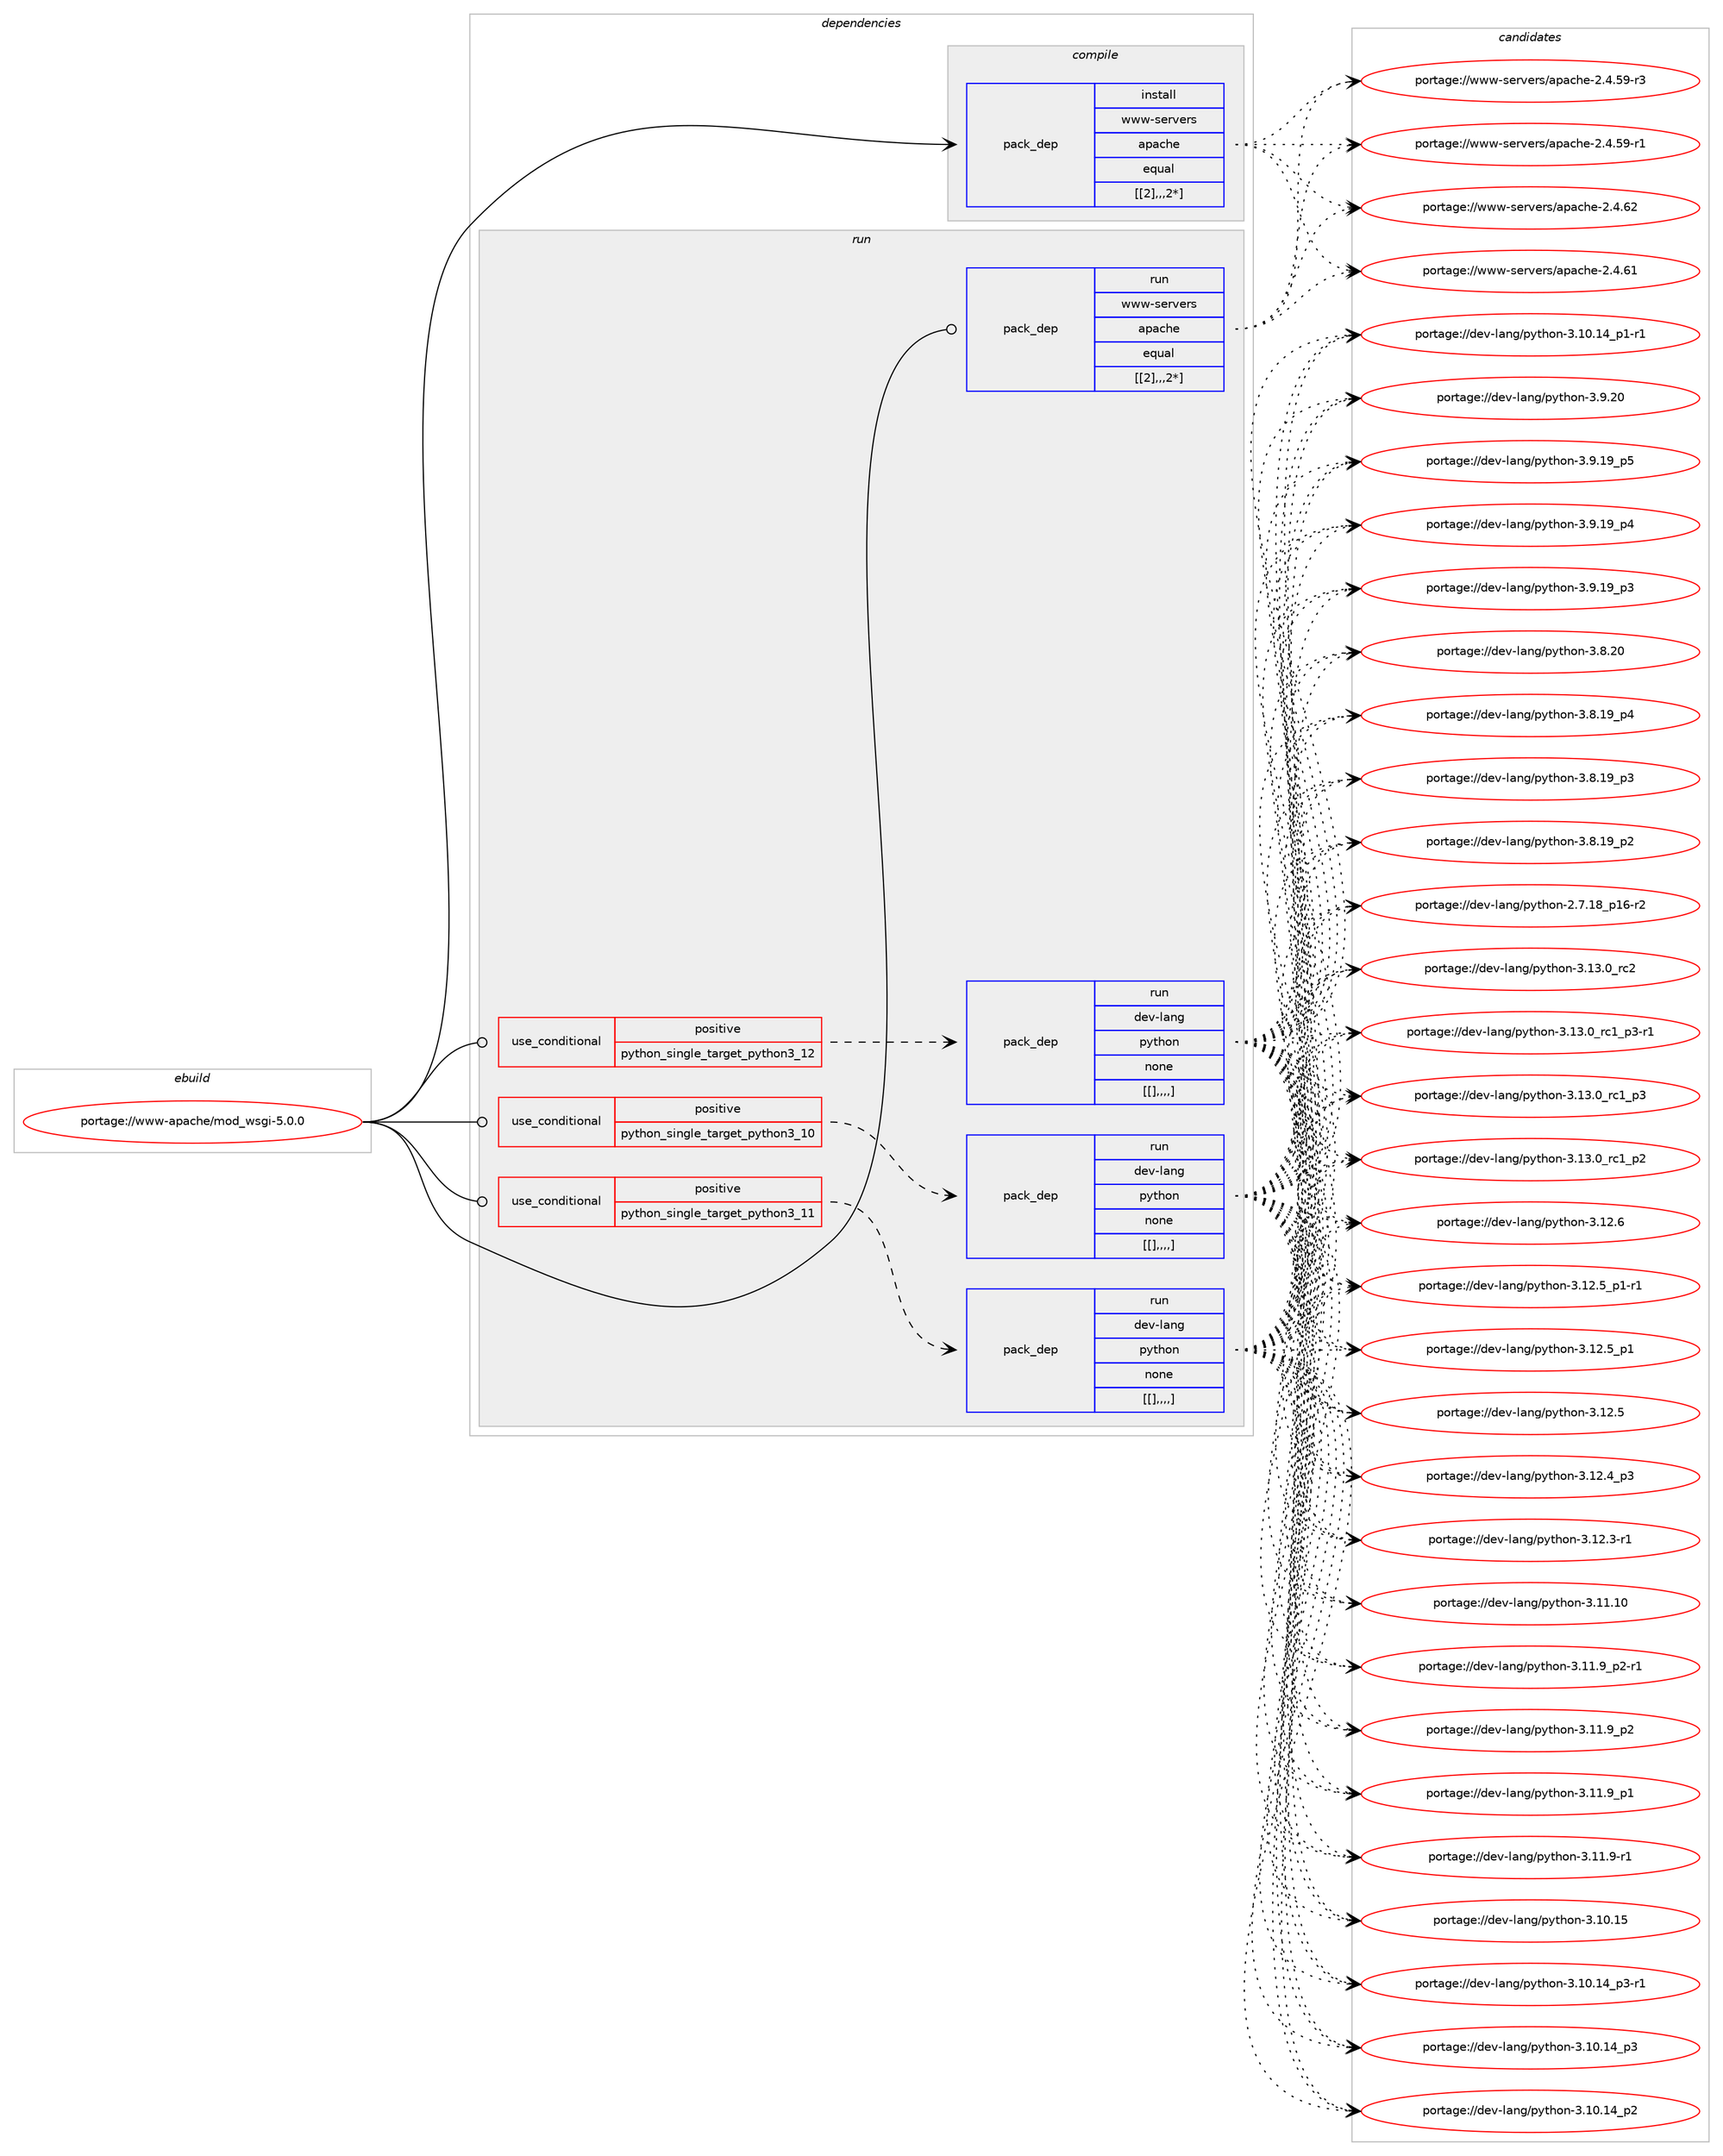 digraph prolog {

# *************
# Graph options
# *************

newrank=true;
concentrate=true;
compound=true;
graph [rankdir=LR,fontname=Helvetica,fontsize=10,ranksep=1.5];#, ranksep=2.5, nodesep=0.2];
edge  [arrowhead=vee];
node  [fontname=Helvetica,fontsize=10];

# **********
# The ebuild
# **********

subgraph cluster_leftcol {
color=gray;
label=<<i>ebuild</i>>;
id [label="portage://www-apache/mod_wsgi-5.0.0", color=red, width=4, href="../www-apache/mod_wsgi-5.0.0.svg"];
}

# ****************
# The dependencies
# ****************

subgraph cluster_midcol {
color=gray;
label=<<i>dependencies</i>>;
subgraph cluster_compile {
fillcolor="#eeeeee";
style=filled;
label=<<i>compile</i>>;
subgraph pack337213 {
dependency464097 [label=<<TABLE BORDER="0" CELLBORDER="1" CELLSPACING="0" CELLPADDING="4" WIDTH="220"><TR><TD ROWSPAN="6" CELLPADDING="30">pack_dep</TD></TR><TR><TD WIDTH="110">install</TD></TR><TR><TD>www-servers</TD></TR><TR><TD>apache</TD></TR><TR><TD>equal</TD></TR><TR><TD>[[2],,,2*]</TD></TR></TABLE>>, shape=none, color=blue];
}
id:e -> dependency464097:w [weight=20,style="solid",arrowhead="vee"];
}
subgraph cluster_compileandrun {
fillcolor="#eeeeee";
style=filled;
label=<<i>compile and run</i>>;
}
subgraph cluster_run {
fillcolor="#eeeeee";
style=filled;
label=<<i>run</i>>;
subgraph cond123515 {
dependency464098 [label=<<TABLE BORDER="0" CELLBORDER="1" CELLSPACING="0" CELLPADDING="4"><TR><TD ROWSPAN="3" CELLPADDING="10">use_conditional</TD></TR><TR><TD>positive</TD></TR><TR><TD>python_single_target_python3_10</TD></TR></TABLE>>, shape=none, color=red];
subgraph pack337214 {
dependency464099 [label=<<TABLE BORDER="0" CELLBORDER="1" CELLSPACING="0" CELLPADDING="4" WIDTH="220"><TR><TD ROWSPAN="6" CELLPADDING="30">pack_dep</TD></TR><TR><TD WIDTH="110">run</TD></TR><TR><TD>dev-lang</TD></TR><TR><TD>python</TD></TR><TR><TD>none</TD></TR><TR><TD>[[],,,,]</TD></TR></TABLE>>, shape=none, color=blue];
}
dependency464098:e -> dependency464099:w [weight=20,style="dashed",arrowhead="vee"];
}
id:e -> dependency464098:w [weight=20,style="solid",arrowhead="odot"];
subgraph cond123516 {
dependency464100 [label=<<TABLE BORDER="0" CELLBORDER="1" CELLSPACING="0" CELLPADDING="4"><TR><TD ROWSPAN="3" CELLPADDING="10">use_conditional</TD></TR><TR><TD>positive</TD></TR><TR><TD>python_single_target_python3_11</TD></TR></TABLE>>, shape=none, color=red];
subgraph pack337215 {
dependency464101 [label=<<TABLE BORDER="0" CELLBORDER="1" CELLSPACING="0" CELLPADDING="4" WIDTH="220"><TR><TD ROWSPAN="6" CELLPADDING="30">pack_dep</TD></TR><TR><TD WIDTH="110">run</TD></TR><TR><TD>dev-lang</TD></TR><TR><TD>python</TD></TR><TR><TD>none</TD></TR><TR><TD>[[],,,,]</TD></TR></TABLE>>, shape=none, color=blue];
}
dependency464100:e -> dependency464101:w [weight=20,style="dashed",arrowhead="vee"];
}
id:e -> dependency464100:w [weight=20,style="solid",arrowhead="odot"];
subgraph cond123517 {
dependency464102 [label=<<TABLE BORDER="0" CELLBORDER="1" CELLSPACING="0" CELLPADDING="4"><TR><TD ROWSPAN="3" CELLPADDING="10">use_conditional</TD></TR><TR><TD>positive</TD></TR><TR><TD>python_single_target_python3_12</TD></TR></TABLE>>, shape=none, color=red];
subgraph pack337216 {
dependency464103 [label=<<TABLE BORDER="0" CELLBORDER="1" CELLSPACING="0" CELLPADDING="4" WIDTH="220"><TR><TD ROWSPAN="6" CELLPADDING="30">pack_dep</TD></TR><TR><TD WIDTH="110">run</TD></TR><TR><TD>dev-lang</TD></TR><TR><TD>python</TD></TR><TR><TD>none</TD></TR><TR><TD>[[],,,,]</TD></TR></TABLE>>, shape=none, color=blue];
}
dependency464102:e -> dependency464103:w [weight=20,style="dashed",arrowhead="vee"];
}
id:e -> dependency464102:w [weight=20,style="solid",arrowhead="odot"];
subgraph pack337217 {
dependency464104 [label=<<TABLE BORDER="0" CELLBORDER="1" CELLSPACING="0" CELLPADDING="4" WIDTH="220"><TR><TD ROWSPAN="6" CELLPADDING="30">pack_dep</TD></TR><TR><TD WIDTH="110">run</TD></TR><TR><TD>www-servers</TD></TR><TR><TD>apache</TD></TR><TR><TD>equal</TD></TR><TR><TD>[[2],,,2*]</TD></TR></TABLE>>, shape=none, color=blue];
}
id:e -> dependency464104:w [weight=20,style="solid",arrowhead="odot"];
}
}

# **************
# The candidates
# **************

subgraph cluster_choices {
rank=same;
color=gray;
label=<<i>candidates</i>>;

subgraph choice337213 {
color=black;
nodesep=1;
choice119119119451151011141181011141154797112979910410145504652465450 [label="portage://www-servers/apache-2.4.62", color=red, width=4,href="../www-servers/apache-2.4.62.svg"];
choice119119119451151011141181011141154797112979910410145504652465449 [label="portage://www-servers/apache-2.4.61", color=red, width=4,href="../www-servers/apache-2.4.61.svg"];
choice1191191194511510111411810111411547971129799104101455046524653574511451 [label="portage://www-servers/apache-2.4.59-r3", color=red, width=4,href="../www-servers/apache-2.4.59-r3.svg"];
choice1191191194511510111411810111411547971129799104101455046524653574511449 [label="portage://www-servers/apache-2.4.59-r1", color=red, width=4,href="../www-servers/apache-2.4.59-r1.svg"];
dependency464097:e -> choice119119119451151011141181011141154797112979910410145504652465450:w [style=dotted,weight="100"];
dependency464097:e -> choice119119119451151011141181011141154797112979910410145504652465449:w [style=dotted,weight="100"];
dependency464097:e -> choice1191191194511510111411810111411547971129799104101455046524653574511451:w [style=dotted,weight="100"];
dependency464097:e -> choice1191191194511510111411810111411547971129799104101455046524653574511449:w [style=dotted,weight="100"];
}
subgraph choice337214 {
color=black;
nodesep=1;
choice10010111845108971101034711212111610411111045514649514648951149950 [label="portage://dev-lang/python-3.13.0_rc2", color=red, width=4,href="../dev-lang/python-3.13.0_rc2.svg"];
choice1001011184510897110103471121211161041111104551464951464895114994995112514511449 [label="portage://dev-lang/python-3.13.0_rc1_p3-r1", color=red, width=4,href="../dev-lang/python-3.13.0_rc1_p3-r1.svg"];
choice100101118451089711010347112121116104111110455146495146489511499499511251 [label="portage://dev-lang/python-3.13.0_rc1_p3", color=red, width=4,href="../dev-lang/python-3.13.0_rc1_p3.svg"];
choice100101118451089711010347112121116104111110455146495146489511499499511250 [label="portage://dev-lang/python-3.13.0_rc1_p2", color=red, width=4,href="../dev-lang/python-3.13.0_rc1_p2.svg"];
choice10010111845108971101034711212111610411111045514649504654 [label="portage://dev-lang/python-3.12.6", color=red, width=4,href="../dev-lang/python-3.12.6.svg"];
choice1001011184510897110103471121211161041111104551464950465395112494511449 [label="portage://dev-lang/python-3.12.5_p1-r1", color=red, width=4,href="../dev-lang/python-3.12.5_p1-r1.svg"];
choice100101118451089711010347112121116104111110455146495046539511249 [label="portage://dev-lang/python-3.12.5_p1", color=red, width=4,href="../dev-lang/python-3.12.5_p1.svg"];
choice10010111845108971101034711212111610411111045514649504653 [label="portage://dev-lang/python-3.12.5", color=red, width=4,href="../dev-lang/python-3.12.5.svg"];
choice100101118451089711010347112121116104111110455146495046529511251 [label="portage://dev-lang/python-3.12.4_p3", color=red, width=4,href="../dev-lang/python-3.12.4_p3.svg"];
choice100101118451089711010347112121116104111110455146495046514511449 [label="portage://dev-lang/python-3.12.3-r1", color=red, width=4,href="../dev-lang/python-3.12.3-r1.svg"];
choice1001011184510897110103471121211161041111104551464949464948 [label="portage://dev-lang/python-3.11.10", color=red, width=4,href="../dev-lang/python-3.11.10.svg"];
choice1001011184510897110103471121211161041111104551464949465795112504511449 [label="portage://dev-lang/python-3.11.9_p2-r1", color=red, width=4,href="../dev-lang/python-3.11.9_p2-r1.svg"];
choice100101118451089711010347112121116104111110455146494946579511250 [label="portage://dev-lang/python-3.11.9_p2", color=red, width=4,href="../dev-lang/python-3.11.9_p2.svg"];
choice100101118451089711010347112121116104111110455146494946579511249 [label="portage://dev-lang/python-3.11.9_p1", color=red, width=4,href="../dev-lang/python-3.11.9_p1.svg"];
choice100101118451089711010347112121116104111110455146494946574511449 [label="portage://dev-lang/python-3.11.9-r1", color=red, width=4,href="../dev-lang/python-3.11.9-r1.svg"];
choice1001011184510897110103471121211161041111104551464948464953 [label="portage://dev-lang/python-3.10.15", color=red, width=4,href="../dev-lang/python-3.10.15.svg"];
choice100101118451089711010347112121116104111110455146494846495295112514511449 [label="portage://dev-lang/python-3.10.14_p3-r1", color=red, width=4,href="../dev-lang/python-3.10.14_p3-r1.svg"];
choice10010111845108971101034711212111610411111045514649484649529511251 [label="portage://dev-lang/python-3.10.14_p3", color=red, width=4,href="../dev-lang/python-3.10.14_p3.svg"];
choice10010111845108971101034711212111610411111045514649484649529511250 [label="portage://dev-lang/python-3.10.14_p2", color=red, width=4,href="../dev-lang/python-3.10.14_p2.svg"];
choice100101118451089711010347112121116104111110455146494846495295112494511449 [label="portage://dev-lang/python-3.10.14_p1-r1", color=red, width=4,href="../dev-lang/python-3.10.14_p1-r1.svg"];
choice10010111845108971101034711212111610411111045514657465048 [label="portage://dev-lang/python-3.9.20", color=red, width=4,href="../dev-lang/python-3.9.20.svg"];
choice100101118451089711010347112121116104111110455146574649579511253 [label="portage://dev-lang/python-3.9.19_p5", color=red, width=4,href="../dev-lang/python-3.9.19_p5.svg"];
choice100101118451089711010347112121116104111110455146574649579511252 [label="portage://dev-lang/python-3.9.19_p4", color=red, width=4,href="../dev-lang/python-3.9.19_p4.svg"];
choice100101118451089711010347112121116104111110455146574649579511251 [label="portage://dev-lang/python-3.9.19_p3", color=red, width=4,href="../dev-lang/python-3.9.19_p3.svg"];
choice10010111845108971101034711212111610411111045514656465048 [label="portage://dev-lang/python-3.8.20", color=red, width=4,href="../dev-lang/python-3.8.20.svg"];
choice100101118451089711010347112121116104111110455146564649579511252 [label="portage://dev-lang/python-3.8.19_p4", color=red, width=4,href="../dev-lang/python-3.8.19_p4.svg"];
choice100101118451089711010347112121116104111110455146564649579511251 [label="portage://dev-lang/python-3.8.19_p3", color=red, width=4,href="../dev-lang/python-3.8.19_p3.svg"];
choice100101118451089711010347112121116104111110455146564649579511250 [label="portage://dev-lang/python-3.8.19_p2", color=red, width=4,href="../dev-lang/python-3.8.19_p2.svg"];
choice100101118451089711010347112121116104111110455046554649569511249544511450 [label="portage://dev-lang/python-2.7.18_p16-r2", color=red, width=4,href="../dev-lang/python-2.7.18_p16-r2.svg"];
dependency464099:e -> choice10010111845108971101034711212111610411111045514649514648951149950:w [style=dotted,weight="100"];
dependency464099:e -> choice1001011184510897110103471121211161041111104551464951464895114994995112514511449:w [style=dotted,weight="100"];
dependency464099:e -> choice100101118451089711010347112121116104111110455146495146489511499499511251:w [style=dotted,weight="100"];
dependency464099:e -> choice100101118451089711010347112121116104111110455146495146489511499499511250:w [style=dotted,weight="100"];
dependency464099:e -> choice10010111845108971101034711212111610411111045514649504654:w [style=dotted,weight="100"];
dependency464099:e -> choice1001011184510897110103471121211161041111104551464950465395112494511449:w [style=dotted,weight="100"];
dependency464099:e -> choice100101118451089711010347112121116104111110455146495046539511249:w [style=dotted,weight="100"];
dependency464099:e -> choice10010111845108971101034711212111610411111045514649504653:w [style=dotted,weight="100"];
dependency464099:e -> choice100101118451089711010347112121116104111110455146495046529511251:w [style=dotted,weight="100"];
dependency464099:e -> choice100101118451089711010347112121116104111110455146495046514511449:w [style=dotted,weight="100"];
dependency464099:e -> choice1001011184510897110103471121211161041111104551464949464948:w [style=dotted,weight="100"];
dependency464099:e -> choice1001011184510897110103471121211161041111104551464949465795112504511449:w [style=dotted,weight="100"];
dependency464099:e -> choice100101118451089711010347112121116104111110455146494946579511250:w [style=dotted,weight="100"];
dependency464099:e -> choice100101118451089711010347112121116104111110455146494946579511249:w [style=dotted,weight="100"];
dependency464099:e -> choice100101118451089711010347112121116104111110455146494946574511449:w [style=dotted,weight="100"];
dependency464099:e -> choice1001011184510897110103471121211161041111104551464948464953:w [style=dotted,weight="100"];
dependency464099:e -> choice100101118451089711010347112121116104111110455146494846495295112514511449:w [style=dotted,weight="100"];
dependency464099:e -> choice10010111845108971101034711212111610411111045514649484649529511251:w [style=dotted,weight="100"];
dependency464099:e -> choice10010111845108971101034711212111610411111045514649484649529511250:w [style=dotted,weight="100"];
dependency464099:e -> choice100101118451089711010347112121116104111110455146494846495295112494511449:w [style=dotted,weight="100"];
dependency464099:e -> choice10010111845108971101034711212111610411111045514657465048:w [style=dotted,weight="100"];
dependency464099:e -> choice100101118451089711010347112121116104111110455146574649579511253:w [style=dotted,weight="100"];
dependency464099:e -> choice100101118451089711010347112121116104111110455146574649579511252:w [style=dotted,weight="100"];
dependency464099:e -> choice100101118451089711010347112121116104111110455146574649579511251:w [style=dotted,weight="100"];
dependency464099:e -> choice10010111845108971101034711212111610411111045514656465048:w [style=dotted,weight="100"];
dependency464099:e -> choice100101118451089711010347112121116104111110455146564649579511252:w [style=dotted,weight="100"];
dependency464099:e -> choice100101118451089711010347112121116104111110455146564649579511251:w [style=dotted,weight="100"];
dependency464099:e -> choice100101118451089711010347112121116104111110455146564649579511250:w [style=dotted,weight="100"];
dependency464099:e -> choice100101118451089711010347112121116104111110455046554649569511249544511450:w [style=dotted,weight="100"];
}
subgraph choice337215 {
color=black;
nodesep=1;
choice10010111845108971101034711212111610411111045514649514648951149950 [label="portage://dev-lang/python-3.13.0_rc2", color=red, width=4,href="../dev-lang/python-3.13.0_rc2.svg"];
choice1001011184510897110103471121211161041111104551464951464895114994995112514511449 [label="portage://dev-lang/python-3.13.0_rc1_p3-r1", color=red, width=4,href="../dev-lang/python-3.13.0_rc1_p3-r1.svg"];
choice100101118451089711010347112121116104111110455146495146489511499499511251 [label="portage://dev-lang/python-3.13.0_rc1_p3", color=red, width=4,href="../dev-lang/python-3.13.0_rc1_p3.svg"];
choice100101118451089711010347112121116104111110455146495146489511499499511250 [label="portage://dev-lang/python-3.13.0_rc1_p2", color=red, width=4,href="../dev-lang/python-3.13.0_rc1_p2.svg"];
choice10010111845108971101034711212111610411111045514649504654 [label="portage://dev-lang/python-3.12.6", color=red, width=4,href="../dev-lang/python-3.12.6.svg"];
choice1001011184510897110103471121211161041111104551464950465395112494511449 [label="portage://dev-lang/python-3.12.5_p1-r1", color=red, width=4,href="../dev-lang/python-3.12.5_p1-r1.svg"];
choice100101118451089711010347112121116104111110455146495046539511249 [label="portage://dev-lang/python-3.12.5_p1", color=red, width=4,href="../dev-lang/python-3.12.5_p1.svg"];
choice10010111845108971101034711212111610411111045514649504653 [label="portage://dev-lang/python-3.12.5", color=red, width=4,href="../dev-lang/python-3.12.5.svg"];
choice100101118451089711010347112121116104111110455146495046529511251 [label="portage://dev-lang/python-3.12.4_p3", color=red, width=4,href="../dev-lang/python-3.12.4_p3.svg"];
choice100101118451089711010347112121116104111110455146495046514511449 [label="portage://dev-lang/python-3.12.3-r1", color=red, width=4,href="../dev-lang/python-3.12.3-r1.svg"];
choice1001011184510897110103471121211161041111104551464949464948 [label="portage://dev-lang/python-3.11.10", color=red, width=4,href="../dev-lang/python-3.11.10.svg"];
choice1001011184510897110103471121211161041111104551464949465795112504511449 [label="portage://dev-lang/python-3.11.9_p2-r1", color=red, width=4,href="../dev-lang/python-3.11.9_p2-r1.svg"];
choice100101118451089711010347112121116104111110455146494946579511250 [label="portage://dev-lang/python-3.11.9_p2", color=red, width=4,href="../dev-lang/python-3.11.9_p2.svg"];
choice100101118451089711010347112121116104111110455146494946579511249 [label="portage://dev-lang/python-3.11.9_p1", color=red, width=4,href="../dev-lang/python-3.11.9_p1.svg"];
choice100101118451089711010347112121116104111110455146494946574511449 [label="portage://dev-lang/python-3.11.9-r1", color=red, width=4,href="../dev-lang/python-3.11.9-r1.svg"];
choice1001011184510897110103471121211161041111104551464948464953 [label="portage://dev-lang/python-3.10.15", color=red, width=4,href="../dev-lang/python-3.10.15.svg"];
choice100101118451089711010347112121116104111110455146494846495295112514511449 [label="portage://dev-lang/python-3.10.14_p3-r1", color=red, width=4,href="../dev-lang/python-3.10.14_p3-r1.svg"];
choice10010111845108971101034711212111610411111045514649484649529511251 [label="portage://dev-lang/python-3.10.14_p3", color=red, width=4,href="../dev-lang/python-3.10.14_p3.svg"];
choice10010111845108971101034711212111610411111045514649484649529511250 [label="portage://dev-lang/python-3.10.14_p2", color=red, width=4,href="../dev-lang/python-3.10.14_p2.svg"];
choice100101118451089711010347112121116104111110455146494846495295112494511449 [label="portage://dev-lang/python-3.10.14_p1-r1", color=red, width=4,href="../dev-lang/python-3.10.14_p1-r1.svg"];
choice10010111845108971101034711212111610411111045514657465048 [label="portage://dev-lang/python-3.9.20", color=red, width=4,href="../dev-lang/python-3.9.20.svg"];
choice100101118451089711010347112121116104111110455146574649579511253 [label="portage://dev-lang/python-3.9.19_p5", color=red, width=4,href="../dev-lang/python-3.9.19_p5.svg"];
choice100101118451089711010347112121116104111110455146574649579511252 [label="portage://dev-lang/python-3.9.19_p4", color=red, width=4,href="../dev-lang/python-3.9.19_p4.svg"];
choice100101118451089711010347112121116104111110455146574649579511251 [label="portage://dev-lang/python-3.9.19_p3", color=red, width=4,href="../dev-lang/python-3.9.19_p3.svg"];
choice10010111845108971101034711212111610411111045514656465048 [label="portage://dev-lang/python-3.8.20", color=red, width=4,href="../dev-lang/python-3.8.20.svg"];
choice100101118451089711010347112121116104111110455146564649579511252 [label="portage://dev-lang/python-3.8.19_p4", color=red, width=4,href="../dev-lang/python-3.8.19_p4.svg"];
choice100101118451089711010347112121116104111110455146564649579511251 [label="portage://dev-lang/python-3.8.19_p3", color=red, width=4,href="../dev-lang/python-3.8.19_p3.svg"];
choice100101118451089711010347112121116104111110455146564649579511250 [label="portage://dev-lang/python-3.8.19_p2", color=red, width=4,href="../dev-lang/python-3.8.19_p2.svg"];
choice100101118451089711010347112121116104111110455046554649569511249544511450 [label="portage://dev-lang/python-2.7.18_p16-r2", color=red, width=4,href="../dev-lang/python-2.7.18_p16-r2.svg"];
dependency464101:e -> choice10010111845108971101034711212111610411111045514649514648951149950:w [style=dotted,weight="100"];
dependency464101:e -> choice1001011184510897110103471121211161041111104551464951464895114994995112514511449:w [style=dotted,weight="100"];
dependency464101:e -> choice100101118451089711010347112121116104111110455146495146489511499499511251:w [style=dotted,weight="100"];
dependency464101:e -> choice100101118451089711010347112121116104111110455146495146489511499499511250:w [style=dotted,weight="100"];
dependency464101:e -> choice10010111845108971101034711212111610411111045514649504654:w [style=dotted,weight="100"];
dependency464101:e -> choice1001011184510897110103471121211161041111104551464950465395112494511449:w [style=dotted,weight="100"];
dependency464101:e -> choice100101118451089711010347112121116104111110455146495046539511249:w [style=dotted,weight="100"];
dependency464101:e -> choice10010111845108971101034711212111610411111045514649504653:w [style=dotted,weight="100"];
dependency464101:e -> choice100101118451089711010347112121116104111110455146495046529511251:w [style=dotted,weight="100"];
dependency464101:e -> choice100101118451089711010347112121116104111110455146495046514511449:w [style=dotted,weight="100"];
dependency464101:e -> choice1001011184510897110103471121211161041111104551464949464948:w [style=dotted,weight="100"];
dependency464101:e -> choice1001011184510897110103471121211161041111104551464949465795112504511449:w [style=dotted,weight="100"];
dependency464101:e -> choice100101118451089711010347112121116104111110455146494946579511250:w [style=dotted,weight="100"];
dependency464101:e -> choice100101118451089711010347112121116104111110455146494946579511249:w [style=dotted,weight="100"];
dependency464101:e -> choice100101118451089711010347112121116104111110455146494946574511449:w [style=dotted,weight="100"];
dependency464101:e -> choice1001011184510897110103471121211161041111104551464948464953:w [style=dotted,weight="100"];
dependency464101:e -> choice100101118451089711010347112121116104111110455146494846495295112514511449:w [style=dotted,weight="100"];
dependency464101:e -> choice10010111845108971101034711212111610411111045514649484649529511251:w [style=dotted,weight="100"];
dependency464101:e -> choice10010111845108971101034711212111610411111045514649484649529511250:w [style=dotted,weight="100"];
dependency464101:e -> choice100101118451089711010347112121116104111110455146494846495295112494511449:w [style=dotted,weight="100"];
dependency464101:e -> choice10010111845108971101034711212111610411111045514657465048:w [style=dotted,weight="100"];
dependency464101:e -> choice100101118451089711010347112121116104111110455146574649579511253:w [style=dotted,weight="100"];
dependency464101:e -> choice100101118451089711010347112121116104111110455146574649579511252:w [style=dotted,weight="100"];
dependency464101:e -> choice100101118451089711010347112121116104111110455146574649579511251:w [style=dotted,weight="100"];
dependency464101:e -> choice10010111845108971101034711212111610411111045514656465048:w [style=dotted,weight="100"];
dependency464101:e -> choice100101118451089711010347112121116104111110455146564649579511252:w [style=dotted,weight="100"];
dependency464101:e -> choice100101118451089711010347112121116104111110455146564649579511251:w [style=dotted,weight="100"];
dependency464101:e -> choice100101118451089711010347112121116104111110455146564649579511250:w [style=dotted,weight="100"];
dependency464101:e -> choice100101118451089711010347112121116104111110455046554649569511249544511450:w [style=dotted,weight="100"];
}
subgraph choice337216 {
color=black;
nodesep=1;
choice10010111845108971101034711212111610411111045514649514648951149950 [label="portage://dev-lang/python-3.13.0_rc2", color=red, width=4,href="../dev-lang/python-3.13.0_rc2.svg"];
choice1001011184510897110103471121211161041111104551464951464895114994995112514511449 [label="portage://dev-lang/python-3.13.0_rc1_p3-r1", color=red, width=4,href="../dev-lang/python-3.13.0_rc1_p3-r1.svg"];
choice100101118451089711010347112121116104111110455146495146489511499499511251 [label="portage://dev-lang/python-3.13.0_rc1_p3", color=red, width=4,href="../dev-lang/python-3.13.0_rc1_p3.svg"];
choice100101118451089711010347112121116104111110455146495146489511499499511250 [label="portage://dev-lang/python-3.13.0_rc1_p2", color=red, width=4,href="../dev-lang/python-3.13.0_rc1_p2.svg"];
choice10010111845108971101034711212111610411111045514649504654 [label="portage://dev-lang/python-3.12.6", color=red, width=4,href="../dev-lang/python-3.12.6.svg"];
choice1001011184510897110103471121211161041111104551464950465395112494511449 [label="portage://dev-lang/python-3.12.5_p1-r1", color=red, width=4,href="../dev-lang/python-3.12.5_p1-r1.svg"];
choice100101118451089711010347112121116104111110455146495046539511249 [label="portage://dev-lang/python-3.12.5_p1", color=red, width=4,href="../dev-lang/python-3.12.5_p1.svg"];
choice10010111845108971101034711212111610411111045514649504653 [label="portage://dev-lang/python-3.12.5", color=red, width=4,href="../dev-lang/python-3.12.5.svg"];
choice100101118451089711010347112121116104111110455146495046529511251 [label="portage://dev-lang/python-3.12.4_p3", color=red, width=4,href="../dev-lang/python-3.12.4_p3.svg"];
choice100101118451089711010347112121116104111110455146495046514511449 [label="portage://dev-lang/python-3.12.3-r1", color=red, width=4,href="../dev-lang/python-3.12.3-r1.svg"];
choice1001011184510897110103471121211161041111104551464949464948 [label="portage://dev-lang/python-3.11.10", color=red, width=4,href="../dev-lang/python-3.11.10.svg"];
choice1001011184510897110103471121211161041111104551464949465795112504511449 [label="portage://dev-lang/python-3.11.9_p2-r1", color=red, width=4,href="../dev-lang/python-3.11.9_p2-r1.svg"];
choice100101118451089711010347112121116104111110455146494946579511250 [label="portage://dev-lang/python-3.11.9_p2", color=red, width=4,href="../dev-lang/python-3.11.9_p2.svg"];
choice100101118451089711010347112121116104111110455146494946579511249 [label="portage://dev-lang/python-3.11.9_p1", color=red, width=4,href="../dev-lang/python-3.11.9_p1.svg"];
choice100101118451089711010347112121116104111110455146494946574511449 [label="portage://dev-lang/python-3.11.9-r1", color=red, width=4,href="../dev-lang/python-3.11.9-r1.svg"];
choice1001011184510897110103471121211161041111104551464948464953 [label="portage://dev-lang/python-3.10.15", color=red, width=4,href="../dev-lang/python-3.10.15.svg"];
choice100101118451089711010347112121116104111110455146494846495295112514511449 [label="portage://dev-lang/python-3.10.14_p3-r1", color=red, width=4,href="../dev-lang/python-3.10.14_p3-r1.svg"];
choice10010111845108971101034711212111610411111045514649484649529511251 [label="portage://dev-lang/python-3.10.14_p3", color=red, width=4,href="../dev-lang/python-3.10.14_p3.svg"];
choice10010111845108971101034711212111610411111045514649484649529511250 [label="portage://dev-lang/python-3.10.14_p2", color=red, width=4,href="../dev-lang/python-3.10.14_p2.svg"];
choice100101118451089711010347112121116104111110455146494846495295112494511449 [label="portage://dev-lang/python-3.10.14_p1-r1", color=red, width=4,href="../dev-lang/python-3.10.14_p1-r1.svg"];
choice10010111845108971101034711212111610411111045514657465048 [label="portage://dev-lang/python-3.9.20", color=red, width=4,href="../dev-lang/python-3.9.20.svg"];
choice100101118451089711010347112121116104111110455146574649579511253 [label="portage://dev-lang/python-3.9.19_p5", color=red, width=4,href="../dev-lang/python-3.9.19_p5.svg"];
choice100101118451089711010347112121116104111110455146574649579511252 [label="portage://dev-lang/python-3.9.19_p4", color=red, width=4,href="../dev-lang/python-3.9.19_p4.svg"];
choice100101118451089711010347112121116104111110455146574649579511251 [label="portage://dev-lang/python-3.9.19_p3", color=red, width=4,href="../dev-lang/python-3.9.19_p3.svg"];
choice10010111845108971101034711212111610411111045514656465048 [label="portage://dev-lang/python-3.8.20", color=red, width=4,href="../dev-lang/python-3.8.20.svg"];
choice100101118451089711010347112121116104111110455146564649579511252 [label="portage://dev-lang/python-3.8.19_p4", color=red, width=4,href="../dev-lang/python-3.8.19_p4.svg"];
choice100101118451089711010347112121116104111110455146564649579511251 [label="portage://dev-lang/python-3.8.19_p3", color=red, width=4,href="../dev-lang/python-3.8.19_p3.svg"];
choice100101118451089711010347112121116104111110455146564649579511250 [label="portage://dev-lang/python-3.8.19_p2", color=red, width=4,href="../dev-lang/python-3.8.19_p2.svg"];
choice100101118451089711010347112121116104111110455046554649569511249544511450 [label="portage://dev-lang/python-2.7.18_p16-r2", color=red, width=4,href="../dev-lang/python-2.7.18_p16-r2.svg"];
dependency464103:e -> choice10010111845108971101034711212111610411111045514649514648951149950:w [style=dotted,weight="100"];
dependency464103:e -> choice1001011184510897110103471121211161041111104551464951464895114994995112514511449:w [style=dotted,weight="100"];
dependency464103:e -> choice100101118451089711010347112121116104111110455146495146489511499499511251:w [style=dotted,weight="100"];
dependency464103:e -> choice100101118451089711010347112121116104111110455146495146489511499499511250:w [style=dotted,weight="100"];
dependency464103:e -> choice10010111845108971101034711212111610411111045514649504654:w [style=dotted,weight="100"];
dependency464103:e -> choice1001011184510897110103471121211161041111104551464950465395112494511449:w [style=dotted,weight="100"];
dependency464103:e -> choice100101118451089711010347112121116104111110455146495046539511249:w [style=dotted,weight="100"];
dependency464103:e -> choice10010111845108971101034711212111610411111045514649504653:w [style=dotted,weight="100"];
dependency464103:e -> choice100101118451089711010347112121116104111110455146495046529511251:w [style=dotted,weight="100"];
dependency464103:e -> choice100101118451089711010347112121116104111110455146495046514511449:w [style=dotted,weight="100"];
dependency464103:e -> choice1001011184510897110103471121211161041111104551464949464948:w [style=dotted,weight="100"];
dependency464103:e -> choice1001011184510897110103471121211161041111104551464949465795112504511449:w [style=dotted,weight="100"];
dependency464103:e -> choice100101118451089711010347112121116104111110455146494946579511250:w [style=dotted,weight="100"];
dependency464103:e -> choice100101118451089711010347112121116104111110455146494946579511249:w [style=dotted,weight="100"];
dependency464103:e -> choice100101118451089711010347112121116104111110455146494946574511449:w [style=dotted,weight="100"];
dependency464103:e -> choice1001011184510897110103471121211161041111104551464948464953:w [style=dotted,weight="100"];
dependency464103:e -> choice100101118451089711010347112121116104111110455146494846495295112514511449:w [style=dotted,weight="100"];
dependency464103:e -> choice10010111845108971101034711212111610411111045514649484649529511251:w [style=dotted,weight="100"];
dependency464103:e -> choice10010111845108971101034711212111610411111045514649484649529511250:w [style=dotted,weight="100"];
dependency464103:e -> choice100101118451089711010347112121116104111110455146494846495295112494511449:w [style=dotted,weight="100"];
dependency464103:e -> choice10010111845108971101034711212111610411111045514657465048:w [style=dotted,weight="100"];
dependency464103:e -> choice100101118451089711010347112121116104111110455146574649579511253:w [style=dotted,weight="100"];
dependency464103:e -> choice100101118451089711010347112121116104111110455146574649579511252:w [style=dotted,weight="100"];
dependency464103:e -> choice100101118451089711010347112121116104111110455146574649579511251:w [style=dotted,weight="100"];
dependency464103:e -> choice10010111845108971101034711212111610411111045514656465048:w [style=dotted,weight="100"];
dependency464103:e -> choice100101118451089711010347112121116104111110455146564649579511252:w [style=dotted,weight="100"];
dependency464103:e -> choice100101118451089711010347112121116104111110455146564649579511251:w [style=dotted,weight="100"];
dependency464103:e -> choice100101118451089711010347112121116104111110455146564649579511250:w [style=dotted,weight="100"];
dependency464103:e -> choice100101118451089711010347112121116104111110455046554649569511249544511450:w [style=dotted,weight="100"];
}
subgraph choice337217 {
color=black;
nodesep=1;
choice119119119451151011141181011141154797112979910410145504652465450 [label="portage://www-servers/apache-2.4.62", color=red, width=4,href="../www-servers/apache-2.4.62.svg"];
choice119119119451151011141181011141154797112979910410145504652465449 [label="portage://www-servers/apache-2.4.61", color=red, width=4,href="../www-servers/apache-2.4.61.svg"];
choice1191191194511510111411810111411547971129799104101455046524653574511451 [label="portage://www-servers/apache-2.4.59-r3", color=red, width=4,href="../www-servers/apache-2.4.59-r3.svg"];
choice1191191194511510111411810111411547971129799104101455046524653574511449 [label="portage://www-servers/apache-2.4.59-r1", color=red, width=4,href="../www-servers/apache-2.4.59-r1.svg"];
dependency464104:e -> choice119119119451151011141181011141154797112979910410145504652465450:w [style=dotted,weight="100"];
dependency464104:e -> choice119119119451151011141181011141154797112979910410145504652465449:w [style=dotted,weight="100"];
dependency464104:e -> choice1191191194511510111411810111411547971129799104101455046524653574511451:w [style=dotted,weight="100"];
dependency464104:e -> choice1191191194511510111411810111411547971129799104101455046524653574511449:w [style=dotted,weight="100"];
}
}

}
